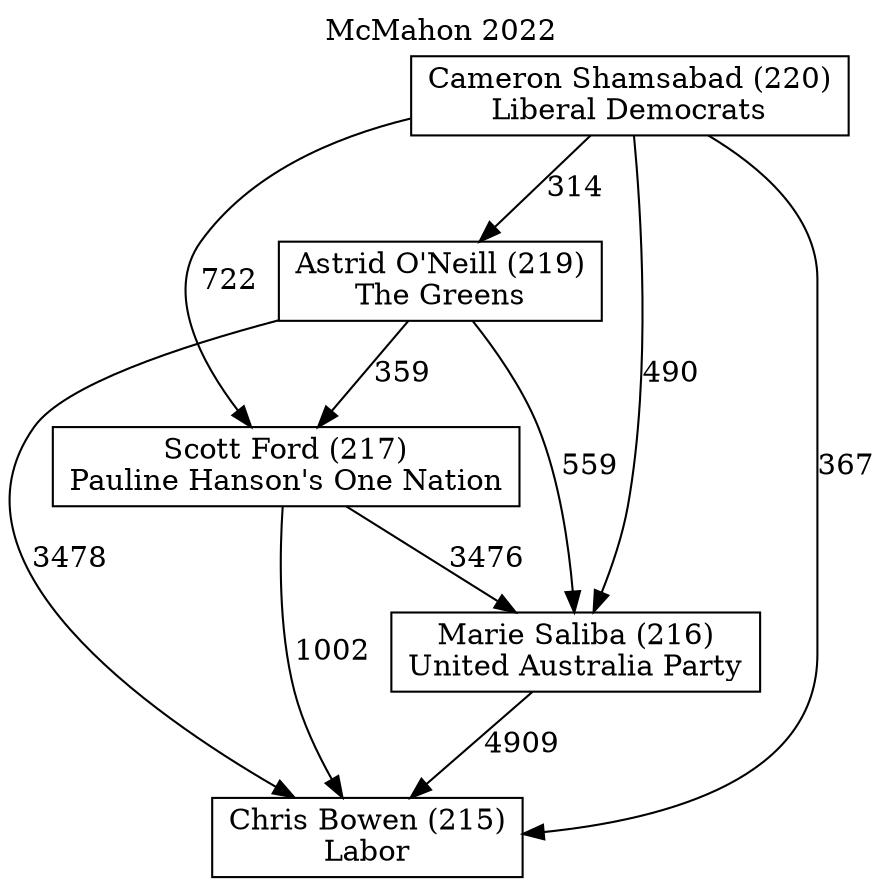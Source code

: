 // House preference flow
digraph "Chris Bowen (215)_McMahon_2022" {
	graph [label="McMahon 2022" labelloc=t mclimit=10]
	node [shape=box]
	"Chris Bowen (215)" [label="Chris Bowen (215)
Labor"]
	"Marie Saliba (216)" [label="Marie Saliba (216)
United Australia Party"]
	"Astrid O'Neill (219)" [label="Astrid O'Neill (219)
The Greens"]
	"Scott Ford (217)" [label="Scott Ford (217)
Pauline Hanson's One Nation"]
	"Cameron Shamsabad (220)" [label="Cameron Shamsabad (220)
Liberal Democrats"]
	"Astrid O'Neill (219)" -> "Chris Bowen (215)" [label=3478]
	"Scott Ford (217)" -> "Chris Bowen (215)" [label=1002]
	"Cameron Shamsabad (220)" -> "Scott Ford (217)" [label=722]
	"Cameron Shamsabad (220)" -> "Astrid O'Neill (219)" [label=314]
	"Astrid O'Neill (219)" -> "Scott Ford (217)" [label=359]
	"Cameron Shamsabad (220)" -> "Marie Saliba (216)" [label=490]
	"Astrid O'Neill (219)" -> "Marie Saliba (216)" [label=559]
	"Cameron Shamsabad (220)" -> "Chris Bowen (215)" [label=367]
	"Marie Saliba (216)" -> "Chris Bowen (215)" [label=4909]
	"Scott Ford (217)" -> "Marie Saliba (216)" [label=3476]
}
